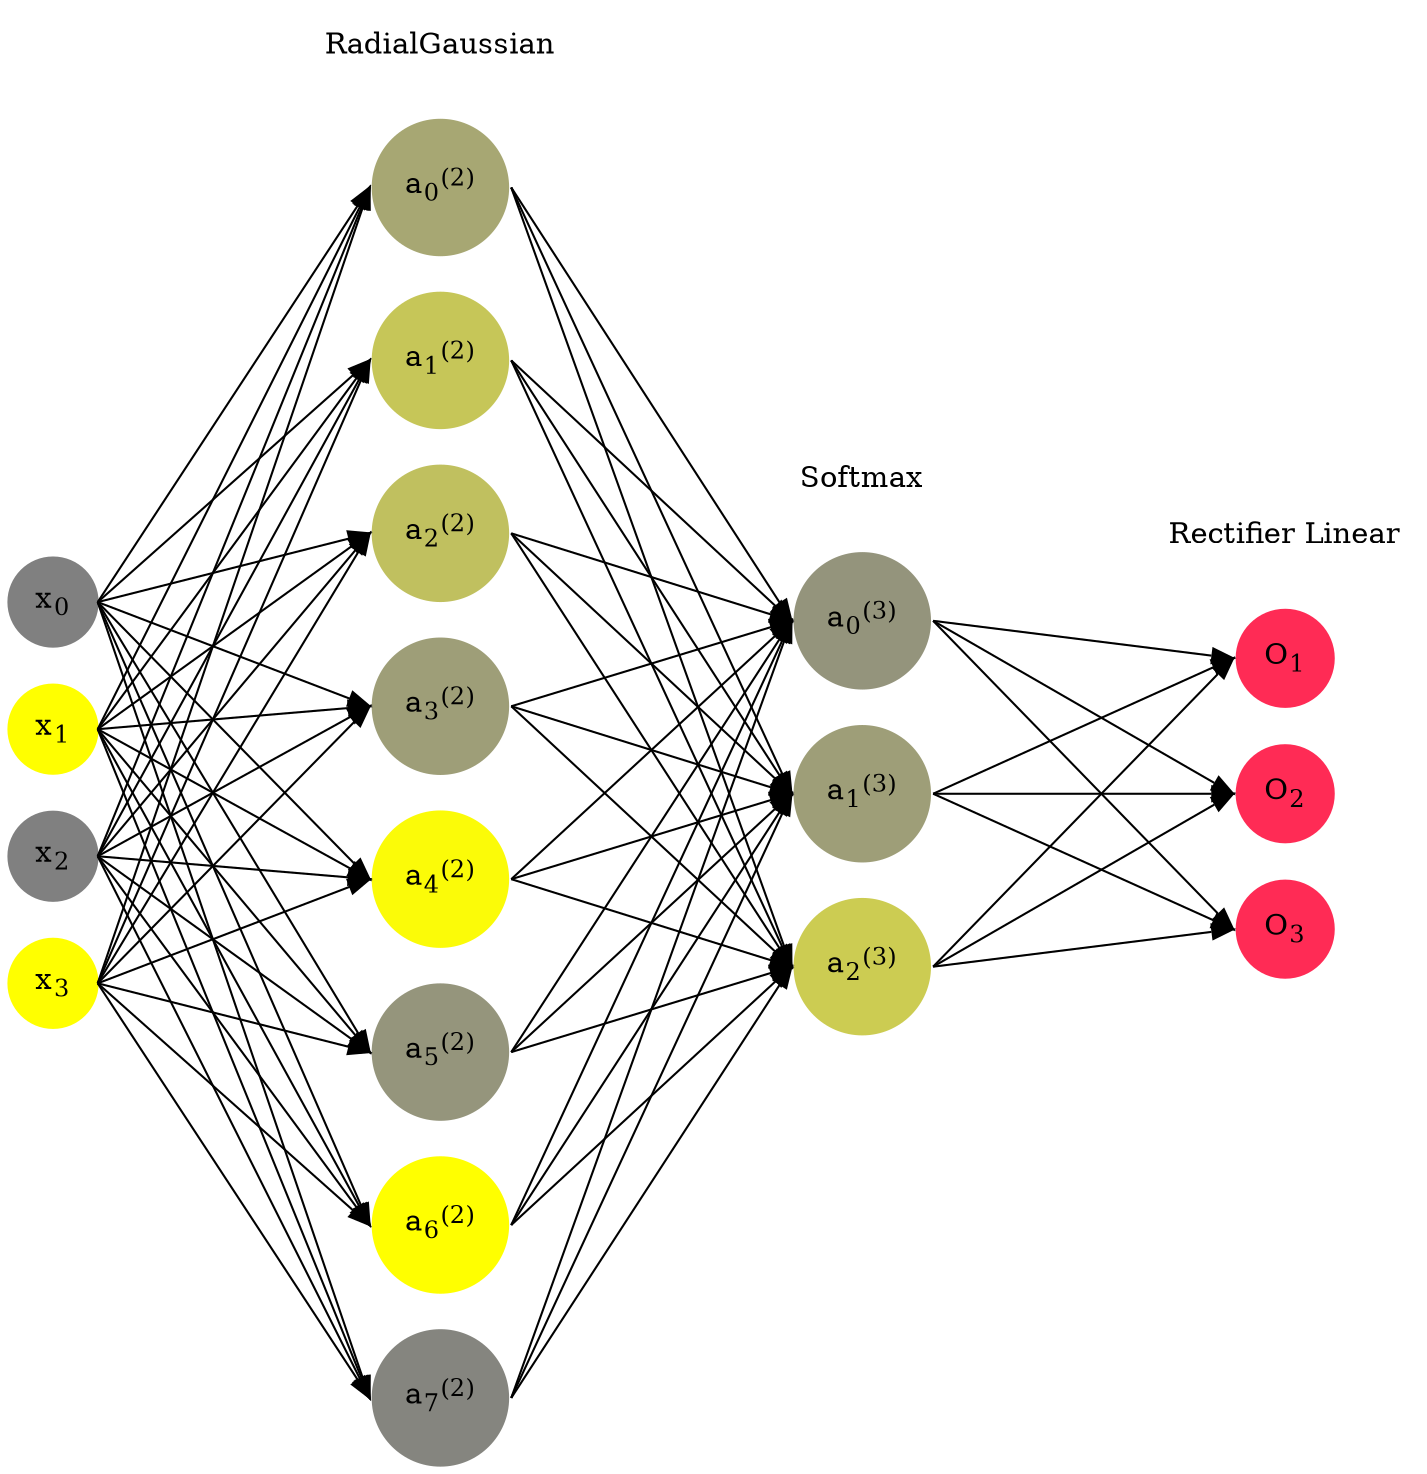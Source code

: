 digraph G {
	rankdir = LR;
	splines=false;
	edge[style=invis];
	ranksep= 1.4;
	{
	node [shape=circle, color="0.1667, 0.0, 0.5", style=filled, fillcolor="0.1667, 0.0, 0.5"];
	x0 [label=<x<sub>0</sub>>];
	}
	{
	node [shape=circle, color="0.1667, 1.0, 1.0", style=filled, fillcolor="0.1667, 1.0, 1.0"];
	x1 [label=<x<sub>1</sub>>];
	}
	{
	node [shape=circle, color="0.1667, 0.0, 0.5", style=filled, fillcolor="0.1667, 0.0, 0.5"];
	x2 [label=<x<sub>2</sub>>];
	}
	{
	node [shape=circle, color="0.1667, 1.0, 1.0", style=filled, fillcolor="0.1667, 1.0, 1.0"];
	x3 [label=<x<sub>3</sub>>];
	}
	{
	node [shape=circle, color="0.1667, 0.309126, 0.654563", style=filled, fillcolor="0.1667, 0.309126, 0.654563"];
	a02 [label=<a<sub>0</sub><sup>(2)</sup>>];
	}
	{
	node [shape=circle, color="0.1667, 0.554180, 0.777090", style=filled, fillcolor="0.1667, 0.554180, 0.777090"];
	a12 [label=<a<sub>1</sub><sup>(2)</sup>>];
	}
	{
	node [shape=circle, color="0.1667, 0.504027, 0.752014", style=filled, fillcolor="0.1667, 0.504027, 0.752014"];
	a22 [label=<a<sub>2</sub><sup>(2)</sup>>];
	}
	{
	node [shape=circle, color="0.1667, 0.240613, 0.620307", style=filled, fillcolor="0.1667, 0.240613, 0.620307"];
	a32 [label=<a<sub>3</sub><sup>(2)</sup>>];
	}
	{
	node [shape=circle, color="0.1667, 0.964417, 0.982209", style=filled, fillcolor="0.1667, 0.964417, 0.982209"];
	a42 [label=<a<sub>4</sub><sup>(2)</sup>>];
	}
	{
	node [shape=circle, color="0.1667, 0.171189, 0.585595", style=filled, fillcolor="0.1667, 0.171189, 0.585595"];
	a52 [label=<a<sub>5</sub><sup>(2)</sup>>];
	}
	{
	node [shape=circle, color="0.1667, 0.999998, 0.999999", style=filled, fillcolor="0.1667, 0.999998, 0.999999"];
	a62 [label=<a<sub>6</sub><sup>(2)</sup>>];
	}
	{
	node [shape=circle, color="0.1667, 0.045968, 0.522984", style=filled, fillcolor="0.1667, 0.045968, 0.522984"];
	a72 [label=<a<sub>7</sub><sup>(2)</sup>>];
	}
	{
	node [shape=circle, color="0.1667, 0.159334, 0.579667", style=filled, fillcolor="0.1667, 0.159334, 0.579667"];
	a03 [label=<a<sub>0</sub><sup>(3)</sup>>];
	}
	{
	node [shape=circle, color="0.1667, 0.241795, 0.620897", style=filled, fillcolor="0.1667, 0.241795, 0.620897"];
	a13 [label=<a<sub>1</sub><sup>(3)</sup>>];
	}
	{
	node [shape=circle, color="0.1667, 0.598871, 0.799436", style=filled, fillcolor="0.1667, 0.598871, 0.799436"];
	a23 [label=<a<sub>2</sub><sup>(3)</sup>>];
	}
	{
	node [shape=circle, color="0.9667, 0.83, 1.0", style=filled, fillcolor="0.9667, 0.83, 1.0"];
	O1 [label=<O<sub>1</sub>>];
	}
	{
	node [shape=circle, color="0.9667, 0.83, 1.0", style=filled, fillcolor="0.9667, 0.83, 1.0"];
	O2 [label=<O<sub>2</sub>>];
	}
	{
	node [shape=circle, color="0.9667, 0.83, 1.0", style=filled, fillcolor="0.9667, 0.83, 1.0"];
	O3 [label=<O<sub>3</sub>>];
	}
	{
	rank=same;
	x0->x1->x2->x3;
	}
	{
	rank=same;
	a02->a12->a22->a32->a42->a52->a62->a72;
	}
	{
	rank=same;
	a03->a13->a23;
	}
	{
	rank=same;
	O1->O2->O3;
	}
	l1 [shape=plaintext,label="RadialGaussian"];
	l1->a02;
	{rank=same; l1;a02};
	l2 [shape=plaintext,label="Softmax"];
	l2->a03;
	{rank=same; l2;a03};
	l3 [shape=plaintext,label="Rectifier Linear"];
	l3->O1;
	{rank=same; l3;O1};
edge[style=solid, tailport=e, headport=w];
	{x0;x1;x2;x3} -> {a02;a12;a22;a32;a42;a52;a62;a72};
	{a02;a12;a22;a32;a42;a52;a62;a72} -> {a03;a13;a23};
	{a03;a13;a23} -> {O1,O2,O3};
}